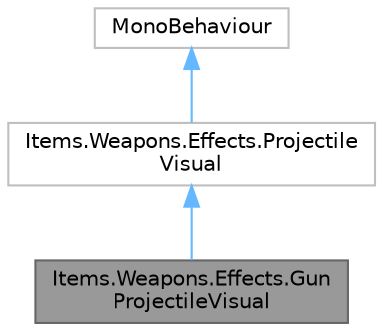 digraph "Items.Weapons.Effects.GunProjectileVisual"
{
 // LATEX_PDF_SIZE
  bgcolor="transparent";
  edge [fontname=Helvetica,fontsize=10,labelfontname=Helvetica,labelfontsize=10];
  node [fontname=Helvetica,fontsize=10,shape=box,height=0.2,width=0.4];
  Node1 [id="Node000001",label="Items.Weapons.Effects.Gun\lProjectileVisual",height=0.2,width=0.4,color="gray40", fillcolor="grey60", style="filled", fontcolor="black",tooltip="ProjectileVisual can be used to show projectile flying through the air with hit effect at the end...."];
  Node2 -> Node1 [id="edge1_Node000001_Node000002",dir="back",color="steelblue1",style="solid",tooltip=" "];
  Node2 [id="Node000002",label="Items.Weapons.Effects.Projectile\lVisual",height=0.2,width=0.4,color="grey75", fillcolor="white", style="filled",URL="$class_items_1_1_weapons_1_1_effects_1_1_projectile_visual.html",tooltip=" "];
  Node3 -> Node2 [id="edge2_Node000002_Node000003",dir="back",color="steelblue1",style="solid",tooltip=" "];
  Node3 [id="Node000003",label="MonoBehaviour",height=0.2,width=0.4,color="grey75", fillcolor="white", style="filled",tooltip=" "];
}
